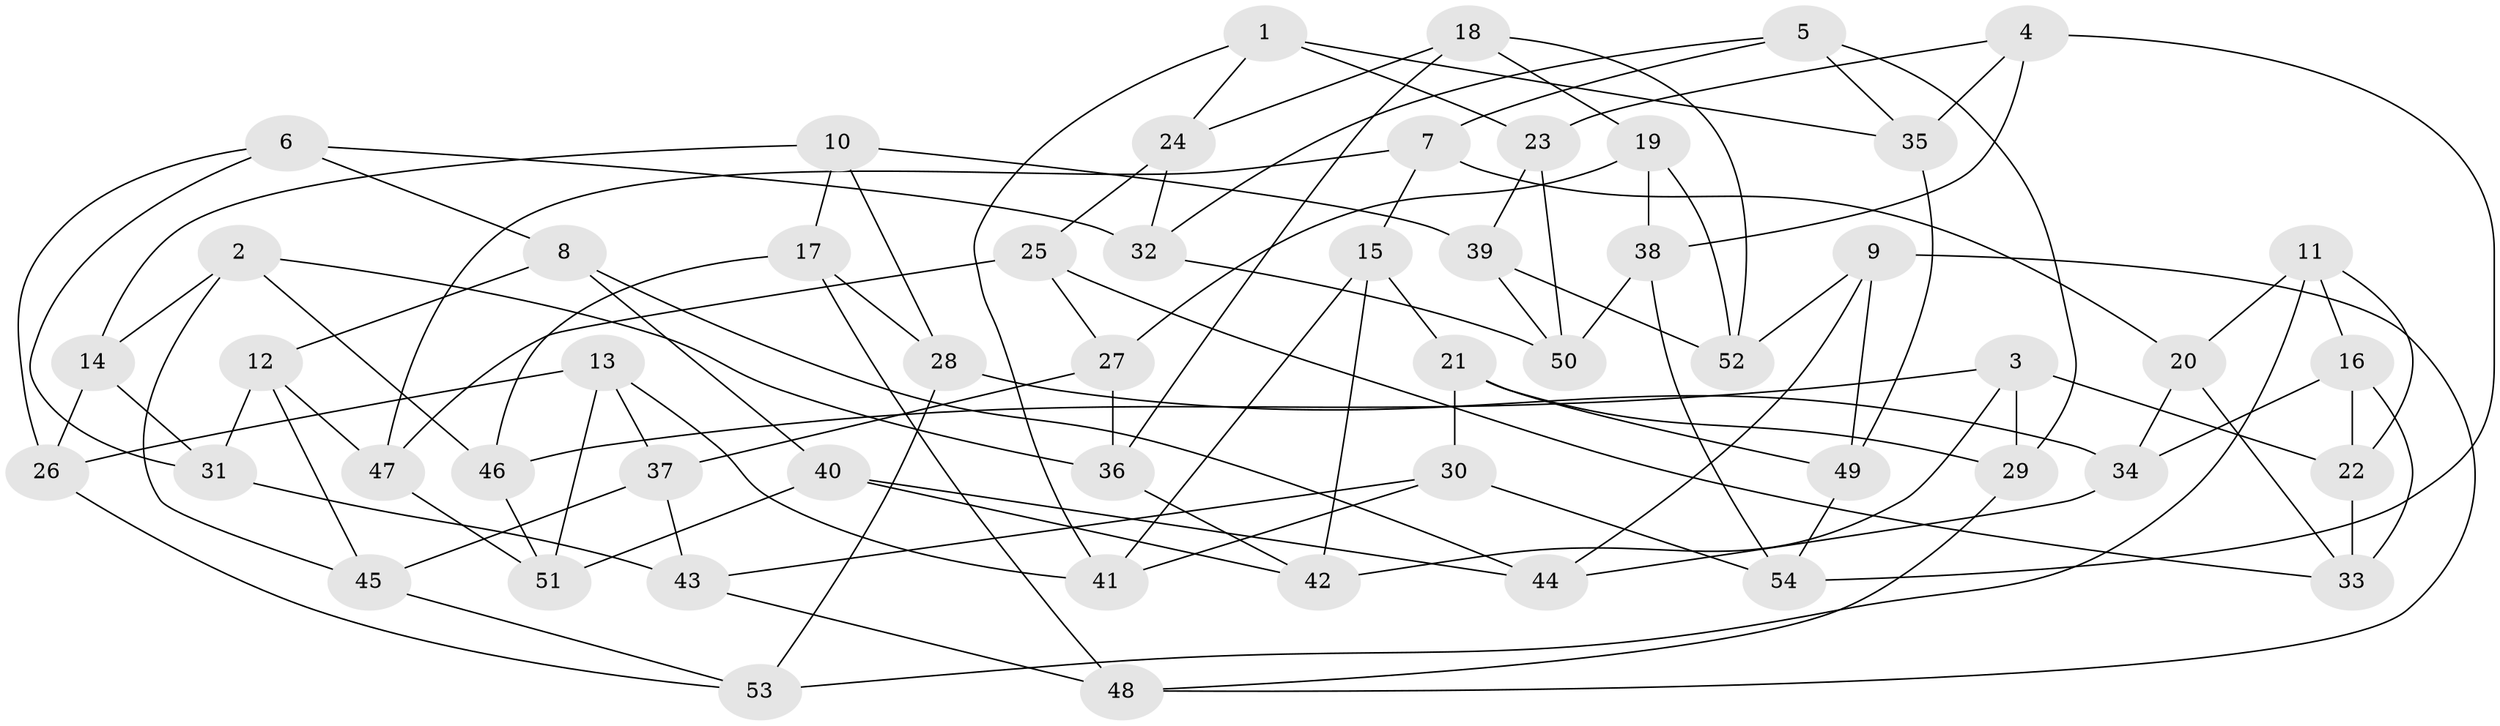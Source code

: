 // coarse degree distribution, {9: 0.037037037037037035, 10: 0.037037037037037035, 5: 0.037037037037037035, 4: 0.6666666666666666, 7: 0.037037037037037035, 6: 0.07407407407407407, 8: 0.037037037037037035, 2: 0.037037037037037035, 3: 0.037037037037037035}
// Generated by graph-tools (version 1.1) at 2025/53/03/04/25 22:53:43]
// undirected, 54 vertices, 108 edges
graph export_dot {
  node [color=gray90,style=filled];
  1;
  2;
  3;
  4;
  5;
  6;
  7;
  8;
  9;
  10;
  11;
  12;
  13;
  14;
  15;
  16;
  17;
  18;
  19;
  20;
  21;
  22;
  23;
  24;
  25;
  26;
  27;
  28;
  29;
  30;
  31;
  32;
  33;
  34;
  35;
  36;
  37;
  38;
  39;
  40;
  41;
  42;
  43;
  44;
  45;
  46;
  47;
  48;
  49;
  50;
  51;
  52;
  53;
  54;
  1 -- 24;
  1 -- 23;
  1 -- 41;
  1 -- 35;
  2 -- 45;
  2 -- 14;
  2 -- 46;
  2 -- 36;
  3 -- 42;
  3 -- 29;
  3 -- 22;
  3 -- 46;
  4 -- 54;
  4 -- 38;
  4 -- 23;
  4 -- 35;
  5 -- 29;
  5 -- 35;
  5 -- 32;
  5 -- 7;
  6 -- 8;
  6 -- 26;
  6 -- 31;
  6 -- 32;
  7 -- 20;
  7 -- 15;
  7 -- 47;
  8 -- 40;
  8 -- 12;
  8 -- 44;
  9 -- 44;
  9 -- 48;
  9 -- 49;
  9 -- 52;
  10 -- 39;
  10 -- 28;
  10 -- 14;
  10 -- 17;
  11 -- 16;
  11 -- 53;
  11 -- 22;
  11 -- 20;
  12 -- 31;
  12 -- 45;
  12 -- 47;
  13 -- 41;
  13 -- 26;
  13 -- 37;
  13 -- 51;
  14 -- 31;
  14 -- 26;
  15 -- 21;
  15 -- 41;
  15 -- 42;
  16 -- 22;
  16 -- 33;
  16 -- 34;
  17 -- 46;
  17 -- 28;
  17 -- 48;
  18 -- 36;
  18 -- 24;
  18 -- 52;
  18 -- 19;
  19 -- 27;
  19 -- 38;
  19 -- 52;
  20 -- 33;
  20 -- 34;
  21 -- 30;
  21 -- 49;
  21 -- 29;
  22 -- 33;
  23 -- 39;
  23 -- 50;
  24 -- 32;
  24 -- 25;
  25 -- 47;
  25 -- 27;
  25 -- 33;
  26 -- 53;
  27 -- 37;
  27 -- 36;
  28 -- 53;
  28 -- 34;
  29 -- 48;
  30 -- 54;
  30 -- 43;
  30 -- 41;
  31 -- 43;
  32 -- 50;
  34 -- 44;
  35 -- 49;
  36 -- 42;
  37 -- 45;
  37 -- 43;
  38 -- 54;
  38 -- 50;
  39 -- 50;
  39 -- 52;
  40 -- 51;
  40 -- 42;
  40 -- 44;
  43 -- 48;
  45 -- 53;
  46 -- 51;
  47 -- 51;
  49 -- 54;
}
